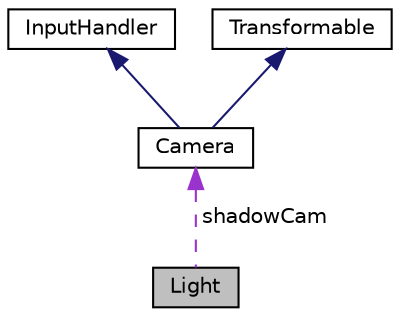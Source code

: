 digraph "Light"
{
  edge [fontname="Helvetica",fontsize="10",labelfontname="Helvetica",labelfontsize="10"];
  node [fontname="Helvetica",fontsize="10",shape=record];
  Node1 [label="Light",height=0.2,width=0.4,color="black", fillcolor="grey75", style="filled" fontcolor="black"];
  Node2 -> Node1 [dir="back",color="darkorchid3",fontsize="10",style="dashed",label=" shadowCam" ];
  Node2 [label="Camera",height=0.2,width=0.4,color="black", fillcolor="white", style="filled",URL="$class_camera.html",tooltip="Defines a camera for use in rendering. "];
  Node3 -> Node2 [dir="back",color="midnightblue",fontsize="10",style="solid"];
  Node3 [label="InputHandler",height=0.2,width=0.4,color="black", fillcolor="white", style="filled",URL="$class_input_handler.html",tooltip="Defines an interface which can be used by any object to capture and handle input. ..."];
  Node4 -> Node2 [dir="back",color="midnightblue",fontsize="10",style="solid"];
  Node4 [label="Transformable",height=0.2,width=0.4,color="black", fillcolor="white", style="filled",URL="$class_transformable.html",tooltip="Defines an interface movable objects can inherit from. "];
}
